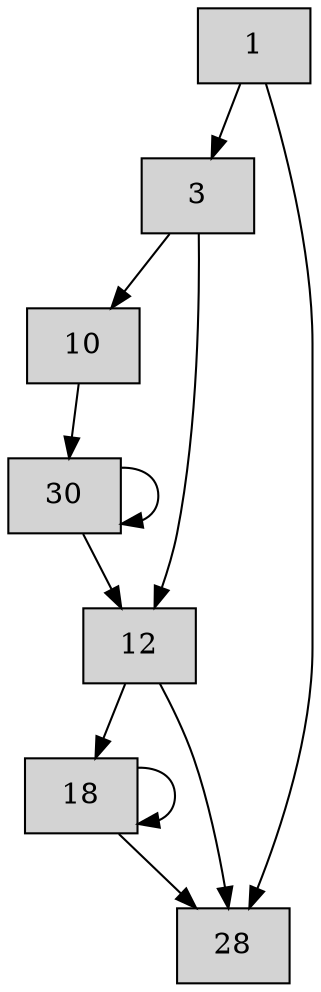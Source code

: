 digraph CFG {
    node [shape=box, style=filled];
    1 [label="1"];
    3 [label="3"];
    10 [label="10"];
    12 [label="12"];
    18 [label="18"];
    28 [label="28"];
    30 [label="30"];

    1 -> 28;
    1 -> 3;
    3 -> 12;
    3 -> 10;
    10 -> 30;
    12 -> 28;
    12 -> 18;
    18 -> 18;
    18 -> 28;
    30 -> 30;
    30 -> 12;
}